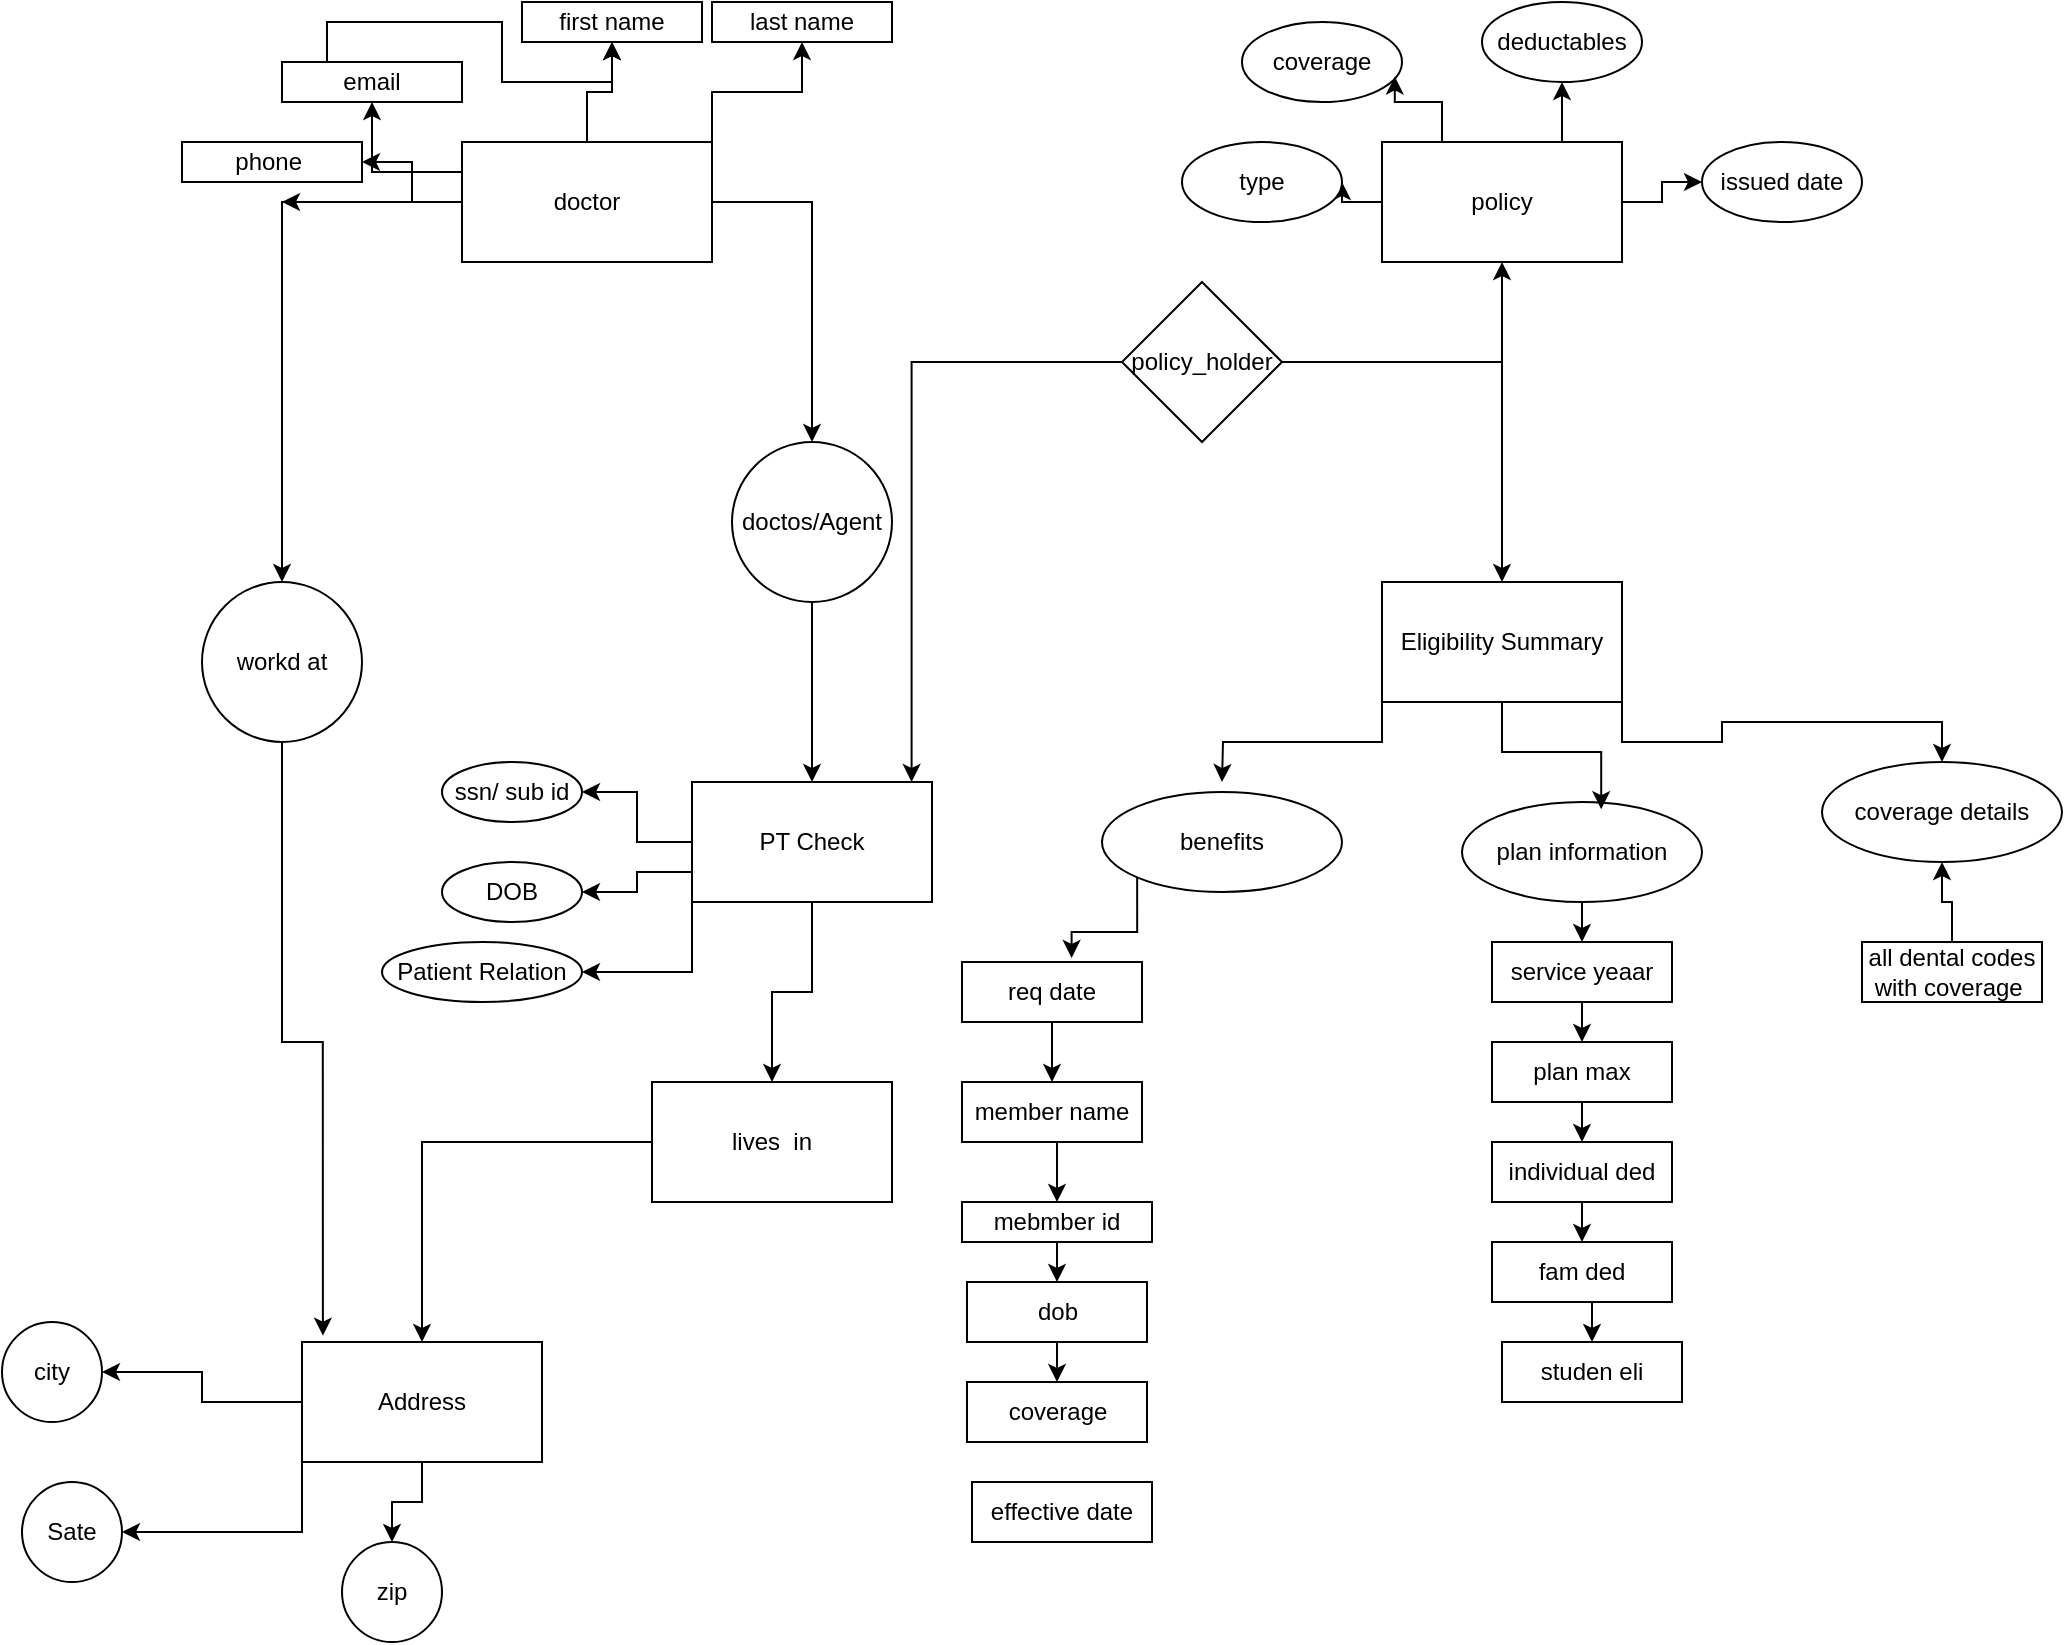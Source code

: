 <mxfile version="26.2.2">
  <diagram name="Page-1" id="saClSYcTLPcar7wQdpPn">
    <mxGraphModel dx="1894" dy="626" grid="1" gridSize="10" guides="1" tooltips="1" connect="1" arrows="1" fold="1" page="1" pageScale="1" pageWidth="850" pageHeight="1100" math="0" shadow="0">
      <root>
        <mxCell id="0" />
        <mxCell id="1" parent="0" />
        <mxCell id="bFcc6GtcCGzFVjIWoyIu-3" value="" style="edgeStyle=orthogonalEdgeStyle;rounded=0;orthogonalLoop=1;jettySize=auto;html=1;" edge="1" parent="1" source="bFcc6GtcCGzFVjIWoyIu-1" target="bFcc6GtcCGzFVjIWoyIu-2">
          <mxGeometry relative="1" as="geometry" />
        </mxCell>
        <mxCell id="bFcc6GtcCGzFVjIWoyIu-5" style="edgeStyle=orthogonalEdgeStyle;rounded=0;orthogonalLoop=1;jettySize=auto;html=1;exitX=1;exitY=0;exitDx=0;exitDy=0;" edge="1" parent="1" source="bFcc6GtcCGzFVjIWoyIu-1" target="bFcc6GtcCGzFVjIWoyIu-4">
          <mxGeometry relative="1" as="geometry" />
        </mxCell>
        <mxCell id="bFcc6GtcCGzFVjIWoyIu-8" style="edgeStyle=orthogonalEdgeStyle;rounded=0;orthogonalLoop=1;jettySize=auto;html=1;exitX=0;exitY=0.25;exitDx=0;exitDy=0;entryX=0.5;entryY=1;entryDx=0;entryDy=0;" edge="1" parent="1" source="bFcc6GtcCGzFVjIWoyIu-1" target="bFcc6GtcCGzFVjIWoyIu-6">
          <mxGeometry relative="1" as="geometry" />
        </mxCell>
        <mxCell id="bFcc6GtcCGzFVjIWoyIu-10" style="edgeStyle=orthogonalEdgeStyle;rounded=0;orthogonalLoop=1;jettySize=auto;html=1;exitX=0;exitY=0.5;exitDx=0;exitDy=0;" edge="1" parent="1" source="bFcc6GtcCGzFVjIWoyIu-1">
          <mxGeometry relative="1" as="geometry">
            <mxPoint x="-10" y="110" as="targetPoint" />
          </mxGeometry>
        </mxCell>
        <mxCell id="bFcc6GtcCGzFVjIWoyIu-12" value="" style="edgeStyle=orthogonalEdgeStyle;rounded=0;orthogonalLoop=1;jettySize=auto;html=1;" edge="1" parent="1" source="bFcc6GtcCGzFVjIWoyIu-1" target="bFcc6GtcCGzFVjIWoyIu-11">
          <mxGeometry relative="1" as="geometry" />
        </mxCell>
        <mxCell id="bFcc6GtcCGzFVjIWoyIu-13" value="" style="edgeStyle=orthogonalEdgeStyle;rounded=0;orthogonalLoop=1;jettySize=auto;html=1;" edge="1" parent="1" source="bFcc6GtcCGzFVjIWoyIu-1" target="bFcc6GtcCGzFVjIWoyIu-9">
          <mxGeometry relative="1" as="geometry" />
        </mxCell>
        <mxCell id="bFcc6GtcCGzFVjIWoyIu-15" value="" style="edgeStyle=orthogonalEdgeStyle;rounded=0;orthogonalLoop=1;jettySize=auto;html=1;" edge="1" parent="1" source="bFcc6GtcCGzFVjIWoyIu-1" target="bFcc6GtcCGzFVjIWoyIu-14">
          <mxGeometry relative="1" as="geometry" />
        </mxCell>
        <mxCell id="bFcc6GtcCGzFVjIWoyIu-1" value="doctor" style="rounded=0;whiteSpace=wrap;html=1;" vertex="1" parent="1">
          <mxGeometry x="80" y="80" width="125" height="60" as="geometry" />
        </mxCell>
        <mxCell id="bFcc6GtcCGzFVjIWoyIu-2" value="first name" style="whiteSpace=wrap;html=1;rounded=0;" vertex="1" parent="1">
          <mxGeometry x="110" y="10" width="90" height="20" as="geometry" />
        </mxCell>
        <mxCell id="bFcc6GtcCGzFVjIWoyIu-4" value="last name" style="whiteSpace=wrap;html=1;rounded=0;" vertex="1" parent="1">
          <mxGeometry x="205" y="10" width="90" height="20" as="geometry" />
        </mxCell>
        <mxCell id="bFcc6GtcCGzFVjIWoyIu-7" style="edgeStyle=orthogonalEdgeStyle;rounded=0;orthogonalLoop=1;jettySize=auto;html=1;exitX=0.25;exitY=0;exitDx=0;exitDy=0;" edge="1" parent="1" source="bFcc6GtcCGzFVjIWoyIu-6" target="bFcc6GtcCGzFVjIWoyIu-2">
          <mxGeometry relative="1" as="geometry" />
        </mxCell>
        <mxCell id="bFcc6GtcCGzFVjIWoyIu-6" value="email" style="whiteSpace=wrap;html=1;rounded=0;" vertex="1" parent="1">
          <mxGeometry x="-10" y="40" width="90" height="20" as="geometry" />
        </mxCell>
        <mxCell id="bFcc6GtcCGzFVjIWoyIu-9" value="phone&amp;nbsp;" style="whiteSpace=wrap;html=1;rounded=0;" vertex="1" parent="1">
          <mxGeometry x="-60" y="80" width="90" height="20" as="geometry" />
        </mxCell>
        <mxCell id="bFcc6GtcCGzFVjIWoyIu-17" value="" style="edgeStyle=orthogonalEdgeStyle;rounded=0;orthogonalLoop=1;jettySize=auto;html=1;" edge="1" parent="1" source="bFcc6GtcCGzFVjIWoyIu-11" target="bFcc6GtcCGzFVjIWoyIu-16">
          <mxGeometry relative="1" as="geometry" />
        </mxCell>
        <mxCell id="bFcc6GtcCGzFVjIWoyIu-11" value="doctos/Agent" style="ellipse;whiteSpace=wrap;html=1;rounded=0;" vertex="1" parent="1">
          <mxGeometry x="215" y="230" width="80" height="80" as="geometry" />
        </mxCell>
        <mxCell id="bFcc6GtcCGzFVjIWoyIu-14" value="workd at" style="ellipse;whiteSpace=wrap;html=1;rounded=0;" vertex="1" parent="1">
          <mxGeometry x="-50" y="300" width="80" height="80" as="geometry" />
        </mxCell>
        <mxCell id="bFcc6GtcCGzFVjIWoyIu-22" value="" style="edgeStyle=orthogonalEdgeStyle;rounded=0;orthogonalLoop=1;jettySize=auto;html=1;" edge="1" parent="1" source="bFcc6GtcCGzFVjIWoyIu-16" target="bFcc6GtcCGzFVjIWoyIu-21">
          <mxGeometry relative="1" as="geometry" />
        </mxCell>
        <mxCell id="bFcc6GtcCGzFVjIWoyIu-24" style="edgeStyle=orthogonalEdgeStyle;rounded=0;orthogonalLoop=1;jettySize=auto;html=1;exitX=0;exitY=0.75;exitDx=0;exitDy=0;entryX=1;entryY=0.5;entryDx=0;entryDy=0;" edge="1" parent="1" source="bFcc6GtcCGzFVjIWoyIu-16" target="bFcc6GtcCGzFVjIWoyIu-23">
          <mxGeometry relative="1" as="geometry" />
        </mxCell>
        <mxCell id="bFcc6GtcCGzFVjIWoyIu-26" style="edgeStyle=orthogonalEdgeStyle;rounded=0;orthogonalLoop=1;jettySize=auto;html=1;exitX=0;exitY=1;exitDx=0;exitDy=0;entryX=1;entryY=0.5;entryDx=0;entryDy=0;" edge="1" parent="1" source="bFcc6GtcCGzFVjIWoyIu-16" target="bFcc6GtcCGzFVjIWoyIu-25">
          <mxGeometry relative="1" as="geometry" />
        </mxCell>
        <mxCell id="bFcc6GtcCGzFVjIWoyIu-28" value="" style="edgeStyle=orthogonalEdgeStyle;rounded=0;orthogonalLoop=1;jettySize=auto;html=1;" edge="1" parent="1" source="bFcc6GtcCGzFVjIWoyIu-16" target="bFcc6GtcCGzFVjIWoyIu-27">
          <mxGeometry relative="1" as="geometry" />
        </mxCell>
        <mxCell id="bFcc6GtcCGzFVjIWoyIu-16" value="PT Check" style="whiteSpace=wrap;html=1;rounded=0;" vertex="1" parent="1">
          <mxGeometry x="195" y="400" width="120" height="60" as="geometry" />
        </mxCell>
        <mxCell id="bFcc6GtcCGzFVjIWoyIu-21" value="ssn/ sub id" style="ellipse;whiteSpace=wrap;html=1;rounded=0;" vertex="1" parent="1">
          <mxGeometry x="70" y="390" width="70" height="30" as="geometry" />
        </mxCell>
        <mxCell id="bFcc6GtcCGzFVjIWoyIu-23" value="DOB" style="ellipse;whiteSpace=wrap;html=1;rounded=0;" vertex="1" parent="1">
          <mxGeometry x="70" y="440" width="70" height="30" as="geometry" />
        </mxCell>
        <mxCell id="bFcc6GtcCGzFVjIWoyIu-25" value="Patient Relation" style="ellipse;whiteSpace=wrap;html=1;rounded=0;" vertex="1" parent="1">
          <mxGeometry x="40" y="480" width="100" height="30" as="geometry" />
        </mxCell>
        <mxCell id="bFcc6GtcCGzFVjIWoyIu-30" value="" style="edgeStyle=orthogonalEdgeStyle;rounded=0;orthogonalLoop=1;jettySize=auto;html=1;" edge="1" parent="1" source="bFcc6GtcCGzFVjIWoyIu-27" target="bFcc6GtcCGzFVjIWoyIu-29">
          <mxGeometry relative="1" as="geometry" />
        </mxCell>
        <mxCell id="bFcc6GtcCGzFVjIWoyIu-27" value="lives&amp;nbsp; in" style="whiteSpace=wrap;html=1;rounded=0;" vertex="1" parent="1">
          <mxGeometry x="175" y="550" width="120" height="60" as="geometry" />
        </mxCell>
        <mxCell id="bFcc6GtcCGzFVjIWoyIu-34" value="" style="edgeStyle=orthogonalEdgeStyle;rounded=0;orthogonalLoop=1;jettySize=auto;html=1;" edge="1" parent="1" source="bFcc6GtcCGzFVjIWoyIu-29" target="bFcc6GtcCGzFVjIWoyIu-33">
          <mxGeometry relative="1" as="geometry" />
        </mxCell>
        <mxCell id="bFcc6GtcCGzFVjIWoyIu-36" style="edgeStyle=orthogonalEdgeStyle;rounded=0;orthogonalLoop=1;jettySize=auto;html=1;exitX=0;exitY=1;exitDx=0;exitDy=0;entryX=1;entryY=0.5;entryDx=0;entryDy=0;" edge="1" parent="1" source="bFcc6GtcCGzFVjIWoyIu-29" target="bFcc6GtcCGzFVjIWoyIu-35">
          <mxGeometry relative="1" as="geometry" />
        </mxCell>
        <mxCell id="bFcc6GtcCGzFVjIWoyIu-38" style="edgeStyle=orthogonalEdgeStyle;rounded=0;orthogonalLoop=1;jettySize=auto;html=1;exitX=0.5;exitY=1;exitDx=0;exitDy=0;entryX=0.5;entryY=0;entryDx=0;entryDy=0;" edge="1" parent="1" source="bFcc6GtcCGzFVjIWoyIu-29" target="bFcc6GtcCGzFVjIWoyIu-37">
          <mxGeometry relative="1" as="geometry" />
        </mxCell>
        <mxCell id="bFcc6GtcCGzFVjIWoyIu-29" value="Address" style="whiteSpace=wrap;html=1;rounded=0;" vertex="1" parent="1">
          <mxGeometry y="680" width="120" height="60" as="geometry" />
        </mxCell>
        <mxCell id="bFcc6GtcCGzFVjIWoyIu-33" value="city" style="ellipse;whiteSpace=wrap;html=1;rounded=0;" vertex="1" parent="1">
          <mxGeometry x="-150" y="670" width="50" height="50" as="geometry" />
        </mxCell>
        <mxCell id="bFcc6GtcCGzFVjIWoyIu-35" value="Sate" style="ellipse;whiteSpace=wrap;html=1;rounded=0;" vertex="1" parent="1">
          <mxGeometry x="-140" y="750" width="50" height="50" as="geometry" />
        </mxCell>
        <mxCell id="bFcc6GtcCGzFVjIWoyIu-37" value="zip" style="ellipse;whiteSpace=wrap;html=1;rounded=0;" vertex="1" parent="1">
          <mxGeometry x="20" y="780" width="50" height="50" as="geometry" />
        </mxCell>
        <mxCell id="bFcc6GtcCGzFVjIWoyIu-40" style="edgeStyle=orthogonalEdgeStyle;rounded=0;orthogonalLoop=1;jettySize=auto;html=1;entryX=0.087;entryY=-0.053;entryDx=0;entryDy=0;entryPerimeter=0;" edge="1" parent="1" source="bFcc6GtcCGzFVjIWoyIu-14" target="bFcc6GtcCGzFVjIWoyIu-29">
          <mxGeometry relative="1" as="geometry" />
        </mxCell>
        <mxCell id="bFcc6GtcCGzFVjIWoyIu-48" style="edgeStyle=orthogonalEdgeStyle;rounded=0;orthogonalLoop=1;jettySize=auto;html=1;exitX=1;exitY=0.5;exitDx=0;exitDy=0;entryX=0.5;entryY=1;entryDx=0;entryDy=0;" edge="1" parent="1" source="bFcc6GtcCGzFVjIWoyIu-41" target="bFcc6GtcCGzFVjIWoyIu-43">
          <mxGeometry relative="1" as="geometry" />
        </mxCell>
        <mxCell id="bFcc6GtcCGzFVjIWoyIu-54" value="" style="edgeStyle=orthogonalEdgeStyle;rounded=0;orthogonalLoop=1;jettySize=auto;html=1;" edge="1" parent="1" source="bFcc6GtcCGzFVjIWoyIu-41" target="bFcc6GtcCGzFVjIWoyIu-53">
          <mxGeometry relative="1" as="geometry" />
        </mxCell>
        <mxCell id="bFcc6GtcCGzFVjIWoyIu-41" value="policy_holder" style="rhombus;whiteSpace=wrap;html=1;" vertex="1" parent="1">
          <mxGeometry x="410" y="150" width="80" height="80" as="geometry" />
        </mxCell>
        <mxCell id="bFcc6GtcCGzFVjIWoyIu-42" style="edgeStyle=orthogonalEdgeStyle;rounded=0;orthogonalLoop=1;jettySize=auto;html=1;entryX=0.915;entryY=0;entryDx=0;entryDy=0;entryPerimeter=0;" edge="1" parent="1" source="bFcc6GtcCGzFVjIWoyIu-41" target="bFcc6GtcCGzFVjIWoyIu-16">
          <mxGeometry relative="1" as="geometry" />
        </mxCell>
        <mxCell id="bFcc6GtcCGzFVjIWoyIu-49" style="edgeStyle=orthogonalEdgeStyle;rounded=0;orthogonalLoop=1;jettySize=auto;html=1;exitX=0;exitY=0.5;exitDx=0;exitDy=0;" edge="1" parent="1" source="bFcc6GtcCGzFVjIWoyIu-43" target="bFcc6GtcCGzFVjIWoyIu-45">
          <mxGeometry relative="1" as="geometry" />
        </mxCell>
        <mxCell id="bFcc6GtcCGzFVjIWoyIu-51" style="edgeStyle=orthogonalEdgeStyle;rounded=0;orthogonalLoop=1;jettySize=auto;html=1;exitX=0.75;exitY=0;exitDx=0;exitDy=0;entryX=0.5;entryY=1;entryDx=0;entryDy=0;" edge="1" parent="1" source="bFcc6GtcCGzFVjIWoyIu-43" target="bFcc6GtcCGzFVjIWoyIu-46">
          <mxGeometry relative="1" as="geometry" />
        </mxCell>
        <mxCell id="bFcc6GtcCGzFVjIWoyIu-52" style="edgeStyle=orthogonalEdgeStyle;rounded=0;orthogonalLoop=1;jettySize=auto;html=1;exitX=1;exitY=0.5;exitDx=0;exitDy=0;entryX=0;entryY=0.5;entryDx=0;entryDy=0;" edge="1" parent="1" source="bFcc6GtcCGzFVjIWoyIu-43" target="bFcc6GtcCGzFVjIWoyIu-47">
          <mxGeometry relative="1" as="geometry" />
        </mxCell>
        <mxCell id="bFcc6GtcCGzFVjIWoyIu-43" value="policy" style="rounded=0;whiteSpace=wrap;html=1;" vertex="1" parent="1">
          <mxGeometry x="540" y="80" width="120" height="60" as="geometry" />
        </mxCell>
        <mxCell id="bFcc6GtcCGzFVjIWoyIu-44" value="coverage" style="ellipse;whiteSpace=wrap;html=1;" vertex="1" parent="1">
          <mxGeometry x="470" y="20" width="80" height="40" as="geometry" />
        </mxCell>
        <mxCell id="bFcc6GtcCGzFVjIWoyIu-45" value="type" style="ellipse;whiteSpace=wrap;html=1;" vertex="1" parent="1">
          <mxGeometry x="440" y="80" width="80" height="40" as="geometry" />
        </mxCell>
        <mxCell id="bFcc6GtcCGzFVjIWoyIu-46" value="deductables" style="ellipse;whiteSpace=wrap;html=1;" vertex="1" parent="1">
          <mxGeometry x="590" y="10" width="80" height="40" as="geometry" />
        </mxCell>
        <mxCell id="bFcc6GtcCGzFVjIWoyIu-47" value="issued date" style="ellipse;whiteSpace=wrap;html=1;" vertex="1" parent="1">
          <mxGeometry x="700" y="80" width="80" height="40" as="geometry" />
        </mxCell>
        <mxCell id="bFcc6GtcCGzFVjIWoyIu-50" style="edgeStyle=orthogonalEdgeStyle;rounded=0;orthogonalLoop=1;jettySize=auto;html=1;exitX=0.25;exitY=0;exitDx=0;exitDy=0;entryX=0.955;entryY=0.68;entryDx=0;entryDy=0;entryPerimeter=0;" edge="1" parent="1" source="bFcc6GtcCGzFVjIWoyIu-43" target="bFcc6GtcCGzFVjIWoyIu-44">
          <mxGeometry relative="1" as="geometry" />
        </mxCell>
        <mxCell id="bFcc6GtcCGzFVjIWoyIu-63" style="edgeStyle=orthogonalEdgeStyle;rounded=0;orthogonalLoop=1;jettySize=auto;html=1;exitX=1;exitY=1;exitDx=0;exitDy=0;" edge="1" parent="1" source="bFcc6GtcCGzFVjIWoyIu-53" target="bFcc6GtcCGzFVjIWoyIu-59">
          <mxGeometry relative="1" as="geometry" />
        </mxCell>
        <mxCell id="bFcc6GtcCGzFVjIWoyIu-65" style="edgeStyle=orthogonalEdgeStyle;rounded=0;orthogonalLoop=1;jettySize=auto;html=1;exitX=0;exitY=1;exitDx=0;exitDy=0;" edge="1" parent="1" source="bFcc6GtcCGzFVjIWoyIu-53">
          <mxGeometry relative="1" as="geometry">
            <mxPoint x="460" y="400" as="targetPoint" />
          </mxGeometry>
        </mxCell>
        <mxCell id="bFcc6GtcCGzFVjIWoyIu-53" value="Eligibility Summary" style="whiteSpace=wrap;html=1;" vertex="1" parent="1">
          <mxGeometry x="540" y="300" width="120" height="60" as="geometry" />
        </mxCell>
        <mxCell id="bFcc6GtcCGzFVjIWoyIu-57" value="benefits" style="ellipse;whiteSpace=wrap;html=1;" vertex="1" parent="1">
          <mxGeometry x="400" y="405" width="120" height="50" as="geometry" />
        </mxCell>
        <mxCell id="bFcc6GtcCGzFVjIWoyIu-85" style="edgeStyle=orthogonalEdgeStyle;rounded=0;orthogonalLoop=1;jettySize=auto;html=1;exitX=0.5;exitY=1;exitDx=0;exitDy=0;entryX=0.5;entryY=0;entryDx=0;entryDy=0;" edge="1" parent="1" source="bFcc6GtcCGzFVjIWoyIu-58" target="bFcc6GtcCGzFVjIWoyIu-80">
          <mxGeometry relative="1" as="geometry" />
        </mxCell>
        <mxCell id="bFcc6GtcCGzFVjIWoyIu-58" value="plan information" style="ellipse;whiteSpace=wrap;html=1;" vertex="1" parent="1">
          <mxGeometry x="580" y="410" width="120" height="50" as="geometry" />
        </mxCell>
        <mxCell id="bFcc6GtcCGzFVjIWoyIu-59" value="coverage details" style="ellipse;whiteSpace=wrap;html=1;" vertex="1" parent="1">
          <mxGeometry x="760" y="390" width="120" height="50" as="geometry" />
        </mxCell>
        <mxCell id="bFcc6GtcCGzFVjIWoyIu-64" style="edgeStyle=orthogonalEdgeStyle;rounded=0;orthogonalLoop=1;jettySize=auto;html=1;exitX=0.5;exitY=1;exitDx=0;exitDy=0;entryX=0.58;entryY=0.072;entryDx=0;entryDy=0;entryPerimeter=0;" edge="1" parent="1" source="bFcc6GtcCGzFVjIWoyIu-53" target="bFcc6GtcCGzFVjIWoyIu-58">
          <mxGeometry relative="1" as="geometry" />
        </mxCell>
        <mxCell id="bFcc6GtcCGzFVjIWoyIu-75" style="edgeStyle=orthogonalEdgeStyle;rounded=0;orthogonalLoop=1;jettySize=auto;html=1;exitX=0.5;exitY=1;exitDx=0;exitDy=0;entryX=0.5;entryY=0;entryDx=0;entryDy=0;" edge="1" parent="1" source="bFcc6GtcCGzFVjIWoyIu-67" target="bFcc6GtcCGzFVjIWoyIu-68">
          <mxGeometry relative="1" as="geometry" />
        </mxCell>
        <mxCell id="bFcc6GtcCGzFVjIWoyIu-67" value="req date" style="rounded=0;whiteSpace=wrap;html=1;" vertex="1" parent="1">
          <mxGeometry x="330" y="490" width="90" height="30" as="geometry" />
        </mxCell>
        <mxCell id="bFcc6GtcCGzFVjIWoyIu-76" style="edgeStyle=orthogonalEdgeStyle;rounded=0;orthogonalLoop=1;jettySize=auto;html=1;exitX=0.5;exitY=1;exitDx=0;exitDy=0;entryX=0.5;entryY=0;entryDx=0;entryDy=0;" edge="1" parent="1" source="bFcc6GtcCGzFVjIWoyIu-68" target="bFcc6GtcCGzFVjIWoyIu-69">
          <mxGeometry relative="1" as="geometry" />
        </mxCell>
        <mxCell id="bFcc6GtcCGzFVjIWoyIu-68" value="member name" style="rounded=0;whiteSpace=wrap;html=1;" vertex="1" parent="1">
          <mxGeometry x="330" y="550" width="90" height="30" as="geometry" />
        </mxCell>
        <mxCell id="bFcc6GtcCGzFVjIWoyIu-77" style="edgeStyle=orthogonalEdgeStyle;rounded=0;orthogonalLoop=1;jettySize=auto;html=1;exitX=0.5;exitY=1;exitDx=0;exitDy=0;entryX=0.5;entryY=0;entryDx=0;entryDy=0;" edge="1" parent="1" source="bFcc6GtcCGzFVjIWoyIu-69" target="bFcc6GtcCGzFVjIWoyIu-72">
          <mxGeometry relative="1" as="geometry" />
        </mxCell>
        <mxCell id="bFcc6GtcCGzFVjIWoyIu-69" value="mebmber id" style="rounded=0;whiteSpace=wrap;html=1;" vertex="1" parent="1">
          <mxGeometry x="330" y="610" width="95" height="20" as="geometry" />
        </mxCell>
        <mxCell id="bFcc6GtcCGzFVjIWoyIu-78" style="edgeStyle=orthogonalEdgeStyle;rounded=0;orthogonalLoop=1;jettySize=auto;html=1;exitX=0.5;exitY=1;exitDx=0;exitDy=0;entryX=0.5;entryY=0;entryDx=0;entryDy=0;" edge="1" parent="1" source="bFcc6GtcCGzFVjIWoyIu-72" target="bFcc6GtcCGzFVjIWoyIu-73">
          <mxGeometry relative="1" as="geometry" />
        </mxCell>
        <mxCell id="bFcc6GtcCGzFVjIWoyIu-72" value="dob" style="rounded=0;whiteSpace=wrap;html=1;" vertex="1" parent="1">
          <mxGeometry x="332.5" y="650" width="90" height="30" as="geometry" />
        </mxCell>
        <mxCell id="bFcc6GtcCGzFVjIWoyIu-73" value="coverage" style="rounded=0;whiteSpace=wrap;html=1;" vertex="1" parent="1">
          <mxGeometry x="332.5" y="700" width="90" height="30" as="geometry" />
        </mxCell>
        <mxCell id="bFcc6GtcCGzFVjIWoyIu-74" style="edgeStyle=orthogonalEdgeStyle;rounded=0;orthogonalLoop=1;jettySize=auto;html=1;exitX=0;exitY=1;exitDx=0;exitDy=0;entryX=0.609;entryY=-0.067;entryDx=0;entryDy=0;entryPerimeter=0;" edge="1" parent="1" source="bFcc6GtcCGzFVjIWoyIu-57" target="bFcc6GtcCGzFVjIWoyIu-67">
          <mxGeometry relative="1" as="geometry" />
        </mxCell>
        <mxCell id="bFcc6GtcCGzFVjIWoyIu-79" value="effective date" style="rounded=0;whiteSpace=wrap;html=1;" vertex="1" parent="1">
          <mxGeometry x="335" y="750" width="90" height="30" as="geometry" />
        </mxCell>
        <mxCell id="bFcc6GtcCGzFVjIWoyIu-86" style="edgeStyle=orthogonalEdgeStyle;rounded=0;orthogonalLoop=1;jettySize=auto;html=1;exitX=0.5;exitY=1;exitDx=0;exitDy=0;entryX=0.5;entryY=0;entryDx=0;entryDy=0;" edge="1" parent="1" source="bFcc6GtcCGzFVjIWoyIu-80" target="bFcc6GtcCGzFVjIWoyIu-81">
          <mxGeometry relative="1" as="geometry" />
        </mxCell>
        <mxCell id="bFcc6GtcCGzFVjIWoyIu-80" value="service yeaar" style="rounded=0;whiteSpace=wrap;html=1;" vertex="1" parent="1">
          <mxGeometry x="595" y="480" width="90" height="30" as="geometry" />
        </mxCell>
        <mxCell id="bFcc6GtcCGzFVjIWoyIu-87" style="edgeStyle=orthogonalEdgeStyle;rounded=0;orthogonalLoop=1;jettySize=auto;html=1;exitX=0.5;exitY=1;exitDx=0;exitDy=0;entryX=0.5;entryY=0;entryDx=0;entryDy=0;" edge="1" parent="1" source="bFcc6GtcCGzFVjIWoyIu-81" target="bFcc6GtcCGzFVjIWoyIu-82">
          <mxGeometry relative="1" as="geometry" />
        </mxCell>
        <mxCell id="bFcc6GtcCGzFVjIWoyIu-81" value="plan max" style="rounded=0;whiteSpace=wrap;html=1;" vertex="1" parent="1">
          <mxGeometry x="595" y="530" width="90" height="30" as="geometry" />
        </mxCell>
        <mxCell id="bFcc6GtcCGzFVjIWoyIu-88" style="edgeStyle=orthogonalEdgeStyle;rounded=0;orthogonalLoop=1;jettySize=auto;html=1;exitX=0.5;exitY=1;exitDx=0;exitDy=0;entryX=0.5;entryY=0;entryDx=0;entryDy=0;" edge="1" parent="1" source="bFcc6GtcCGzFVjIWoyIu-82" target="bFcc6GtcCGzFVjIWoyIu-83">
          <mxGeometry relative="1" as="geometry" />
        </mxCell>
        <mxCell id="bFcc6GtcCGzFVjIWoyIu-82" value="individual ded" style="rounded=0;whiteSpace=wrap;html=1;" vertex="1" parent="1">
          <mxGeometry x="595" y="580" width="90" height="30" as="geometry" />
        </mxCell>
        <mxCell id="bFcc6GtcCGzFVjIWoyIu-89" style="edgeStyle=orthogonalEdgeStyle;rounded=0;orthogonalLoop=1;jettySize=auto;html=1;exitX=0.5;exitY=1;exitDx=0;exitDy=0;entryX=0.5;entryY=0;entryDx=0;entryDy=0;" edge="1" parent="1" source="bFcc6GtcCGzFVjIWoyIu-83" target="bFcc6GtcCGzFVjIWoyIu-84">
          <mxGeometry relative="1" as="geometry" />
        </mxCell>
        <mxCell id="bFcc6GtcCGzFVjIWoyIu-83" value="fam ded" style="rounded=0;whiteSpace=wrap;html=1;" vertex="1" parent="1">
          <mxGeometry x="595" y="630" width="90" height="30" as="geometry" />
        </mxCell>
        <mxCell id="bFcc6GtcCGzFVjIWoyIu-84" value="studen eli" style="rounded=0;whiteSpace=wrap;html=1;" vertex="1" parent="1">
          <mxGeometry x="600" y="680" width="90" height="30" as="geometry" />
        </mxCell>
        <mxCell id="bFcc6GtcCGzFVjIWoyIu-91" value="" style="edgeStyle=orthogonalEdgeStyle;rounded=0;orthogonalLoop=1;jettySize=auto;html=1;" edge="1" parent="1" source="bFcc6GtcCGzFVjIWoyIu-90" target="bFcc6GtcCGzFVjIWoyIu-59">
          <mxGeometry relative="1" as="geometry" />
        </mxCell>
        <mxCell id="bFcc6GtcCGzFVjIWoyIu-90" value="all dental codes with coverage&amp;nbsp;" style="rounded=0;whiteSpace=wrap;html=1;" vertex="1" parent="1">
          <mxGeometry x="780" y="480" width="90" height="30" as="geometry" />
        </mxCell>
      </root>
    </mxGraphModel>
  </diagram>
</mxfile>
